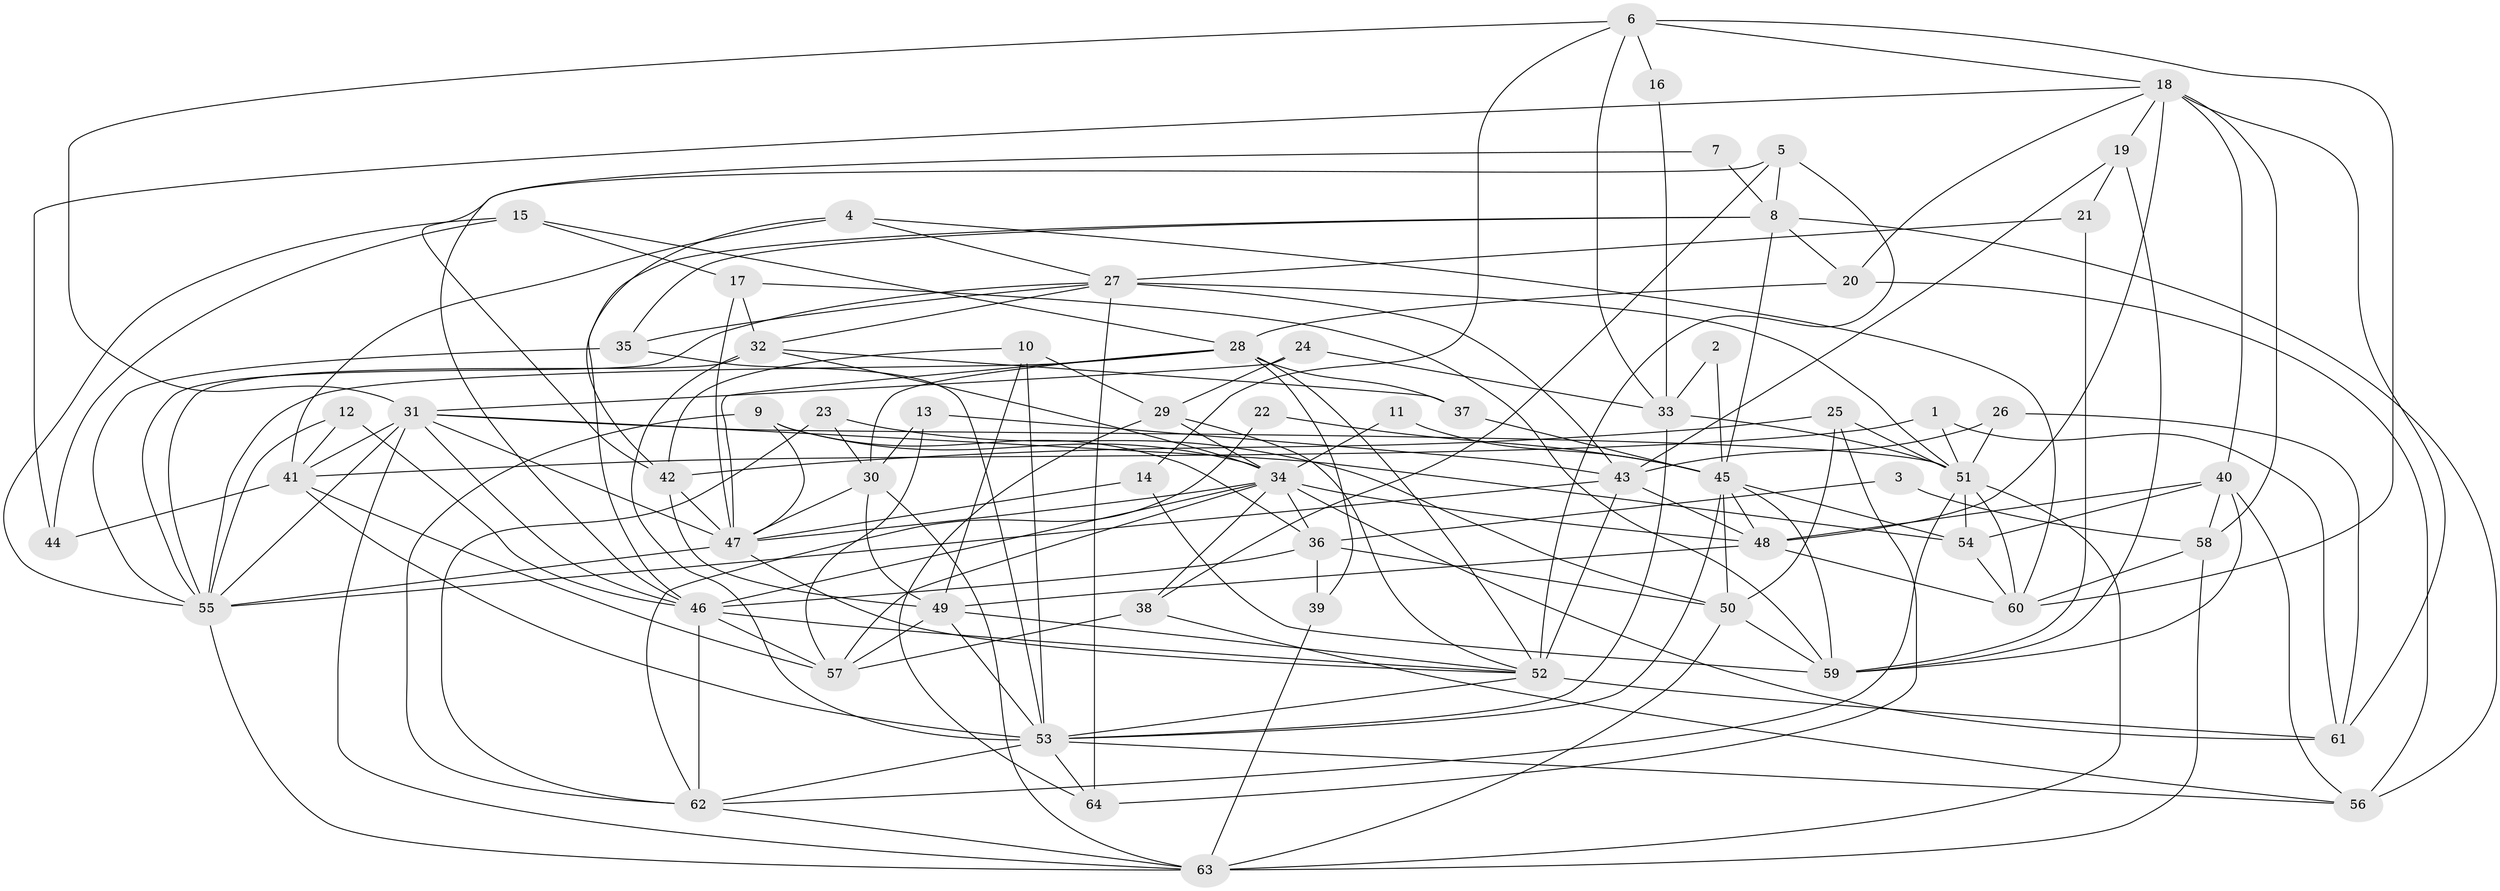 // original degree distribution, {4: 0.265625, 8: 0.015625, 2: 0.140625, 6: 0.109375, 3: 0.2734375, 5: 0.1640625, 9: 0.0078125, 7: 0.0234375}
// Generated by graph-tools (version 1.1) at 2025/26/03/09/25 03:26:10]
// undirected, 64 vertices, 174 edges
graph export_dot {
graph [start="1"]
  node [color=gray90,style=filled];
  1;
  2;
  3;
  4;
  5;
  6;
  7;
  8;
  9;
  10;
  11;
  12;
  13;
  14;
  15;
  16;
  17;
  18;
  19;
  20;
  21;
  22;
  23;
  24;
  25;
  26;
  27;
  28;
  29;
  30;
  31;
  32;
  33;
  34;
  35;
  36;
  37;
  38;
  39;
  40;
  41;
  42;
  43;
  44;
  45;
  46;
  47;
  48;
  49;
  50;
  51;
  52;
  53;
  54;
  55;
  56;
  57;
  58;
  59;
  60;
  61;
  62;
  63;
  64;
  1 -- 41 [weight=1.0];
  1 -- 51 [weight=1.0];
  1 -- 61 [weight=1.0];
  2 -- 33 [weight=1.0];
  2 -- 45 [weight=1.0];
  3 -- 36 [weight=1.0];
  3 -- 58 [weight=1.0];
  4 -- 27 [weight=1.0];
  4 -- 41 [weight=1.0];
  4 -- 42 [weight=1.0];
  4 -- 60 [weight=1.0];
  5 -- 8 [weight=1.0];
  5 -- 38 [weight=1.0];
  5 -- 46 [weight=1.0];
  5 -- 52 [weight=1.0];
  6 -- 14 [weight=1.0];
  6 -- 16 [weight=1.0];
  6 -- 18 [weight=1.0];
  6 -- 31 [weight=1.0];
  6 -- 33 [weight=1.0];
  6 -- 60 [weight=1.0];
  7 -- 8 [weight=1.0];
  7 -- 42 [weight=1.0];
  8 -- 20 [weight=1.0];
  8 -- 35 [weight=1.0];
  8 -- 45 [weight=1.0];
  8 -- 46 [weight=1.0];
  8 -- 56 [weight=2.0];
  9 -- 34 [weight=1.0];
  9 -- 36 [weight=1.0];
  9 -- 47 [weight=1.0];
  9 -- 62 [weight=1.0];
  10 -- 29 [weight=1.0];
  10 -- 42 [weight=1.0];
  10 -- 49 [weight=1.0];
  10 -- 53 [weight=1.0];
  11 -- 34 [weight=1.0];
  11 -- 45 [weight=2.0];
  12 -- 41 [weight=1.0];
  12 -- 46 [weight=1.0];
  12 -- 55 [weight=1.0];
  13 -- 30 [weight=1.0];
  13 -- 43 [weight=2.0];
  13 -- 57 [weight=1.0];
  14 -- 47 [weight=1.0];
  14 -- 59 [weight=1.0];
  15 -- 17 [weight=1.0];
  15 -- 28 [weight=1.0];
  15 -- 44 [weight=2.0];
  15 -- 55 [weight=1.0];
  16 -- 33 [weight=1.0];
  17 -- 32 [weight=1.0];
  17 -- 47 [weight=1.0];
  17 -- 59 [weight=1.0];
  18 -- 19 [weight=1.0];
  18 -- 20 [weight=1.0];
  18 -- 40 [weight=1.0];
  18 -- 44 [weight=1.0];
  18 -- 48 [weight=1.0];
  18 -- 58 [weight=1.0];
  18 -- 61 [weight=1.0];
  19 -- 21 [weight=1.0];
  19 -- 43 [weight=1.0];
  19 -- 59 [weight=1.0];
  20 -- 28 [weight=1.0];
  20 -- 56 [weight=1.0];
  21 -- 27 [weight=1.0];
  21 -- 59 [weight=1.0];
  22 -- 45 [weight=1.0];
  22 -- 62 [weight=1.0];
  23 -- 30 [weight=1.0];
  23 -- 50 [weight=1.0];
  23 -- 62 [weight=1.0];
  24 -- 29 [weight=1.0];
  24 -- 31 [weight=1.0];
  24 -- 33 [weight=1.0];
  25 -- 42 [weight=1.0];
  25 -- 50 [weight=1.0];
  25 -- 51 [weight=1.0];
  25 -- 64 [weight=1.0];
  26 -- 43 [weight=1.0];
  26 -- 51 [weight=1.0];
  26 -- 61 [weight=1.0];
  27 -- 32 [weight=1.0];
  27 -- 35 [weight=1.0];
  27 -- 43 [weight=1.0];
  27 -- 51 [weight=1.0];
  27 -- 55 [weight=1.0];
  27 -- 64 [weight=2.0];
  28 -- 30 [weight=1.0];
  28 -- 37 [weight=2.0];
  28 -- 39 [weight=1.0];
  28 -- 47 [weight=1.0];
  28 -- 52 [weight=1.0];
  28 -- 55 [weight=1.0];
  29 -- 34 [weight=1.0];
  29 -- 52 [weight=1.0];
  29 -- 64 [weight=1.0];
  30 -- 47 [weight=1.0];
  30 -- 49 [weight=2.0];
  30 -- 63 [weight=1.0];
  31 -- 41 [weight=1.0];
  31 -- 46 [weight=1.0];
  31 -- 47 [weight=1.0];
  31 -- 51 [weight=1.0];
  31 -- 54 [weight=1.0];
  31 -- 55 [weight=1.0];
  31 -- 63 [weight=1.0];
  32 -- 34 [weight=1.0];
  32 -- 37 [weight=1.0];
  32 -- 53 [weight=1.0];
  32 -- 55 [weight=2.0];
  33 -- 51 [weight=2.0];
  33 -- 53 [weight=1.0];
  34 -- 36 [weight=1.0];
  34 -- 38 [weight=1.0];
  34 -- 46 [weight=1.0];
  34 -- 47 [weight=1.0];
  34 -- 48 [weight=1.0];
  34 -- 57 [weight=1.0];
  34 -- 61 [weight=1.0];
  35 -- 53 [weight=1.0];
  35 -- 55 [weight=1.0];
  36 -- 39 [weight=2.0];
  36 -- 46 [weight=1.0];
  36 -- 50 [weight=1.0];
  37 -- 45 [weight=1.0];
  38 -- 56 [weight=1.0];
  38 -- 57 [weight=1.0];
  39 -- 63 [weight=1.0];
  40 -- 48 [weight=1.0];
  40 -- 54 [weight=1.0];
  40 -- 56 [weight=1.0];
  40 -- 58 [weight=1.0];
  40 -- 59 [weight=1.0];
  41 -- 44 [weight=1.0];
  41 -- 53 [weight=1.0];
  41 -- 57 [weight=1.0];
  42 -- 47 [weight=1.0];
  42 -- 49 [weight=1.0];
  43 -- 48 [weight=1.0];
  43 -- 52 [weight=1.0];
  43 -- 55 [weight=1.0];
  45 -- 48 [weight=1.0];
  45 -- 50 [weight=1.0];
  45 -- 53 [weight=2.0];
  45 -- 54 [weight=1.0];
  45 -- 59 [weight=1.0];
  46 -- 52 [weight=1.0];
  46 -- 57 [weight=1.0];
  46 -- 62 [weight=1.0];
  47 -- 52 [weight=1.0];
  47 -- 55 [weight=1.0];
  48 -- 49 [weight=1.0];
  48 -- 60 [weight=1.0];
  49 -- 52 [weight=1.0];
  49 -- 53 [weight=2.0];
  49 -- 57 [weight=1.0];
  50 -- 59 [weight=1.0];
  50 -- 63 [weight=1.0];
  51 -- 54 [weight=1.0];
  51 -- 60 [weight=1.0];
  51 -- 62 [weight=1.0];
  51 -- 63 [weight=1.0];
  52 -- 53 [weight=1.0];
  52 -- 61 [weight=1.0];
  53 -- 56 [weight=1.0];
  53 -- 62 [weight=1.0];
  53 -- 64 [weight=1.0];
  54 -- 60 [weight=2.0];
  55 -- 63 [weight=1.0];
  58 -- 60 [weight=1.0];
  58 -- 63 [weight=1.0];
  62 -- 63 [weight=1.0];
}
